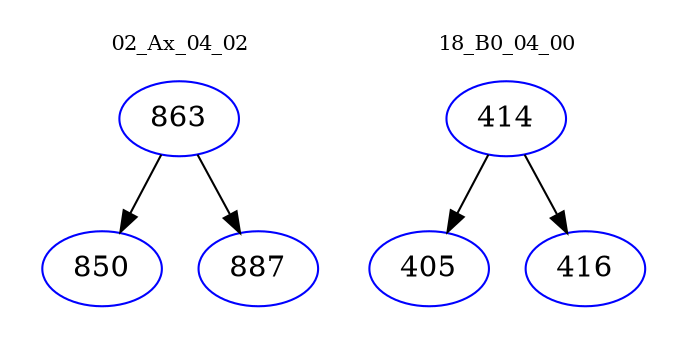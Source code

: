 digraph{
subgraph cluster_0 {
color = white
label = "02_Ax_04_02";
fontsize=10;
T0_863 [label="863", color="blue"]
T0_863 -> T0_850 [color="black"]
T0_850 [label="850", color="blue"]
T0_863 -> T0_887 [color="black"]
T0_887 [label="887", color="blue"]
}
subgraph cluster_1 {
color = white
label = "18_B0_04_00";
fontsize=10;
T1_414 [label="414", color="blue"]
T1_414 -> T1_405 [color="black"]
T1_405 [label="405", color="blue"]
T1_414 -> T1_416 [color="black"]
T1_416 [label="416", color="blue"]
}
}
